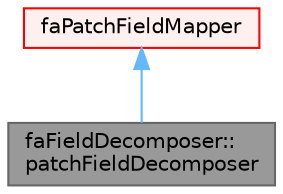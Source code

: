 digraph "faFieldDecomposer::patchFieldDecomposer"
{
 // LATEX_PDF_SIZE
  bgcolor="transparent";
  edge [fontname=Helvetica,fontsize=10,labelfontname=Helvetica,labelfontsize=10];
  node [fontname=Helvetica,fontsize=10,shape=box,height=0.2,width=0.4];
  Node1 [id="Node000001",label="faFieldDecomposer::\lpatchFieldDecomposer",height=0.2,width=0.4,color="gray40", fillcolor="grey60", style="filled", fontcolor="black",tooltip=" "];
  Node2 -> Node1 [id="edge1_Node000001_Node000002",dir="back",color="steelblue1",style="solid",tooltip=" "];
  Node2 [id="Node000002",label="faPatchFieldMapper",height=0.2,width=0.4,color="red", fillcolor="#FFF0F0", style="filled",URL="$classFoam_1_1faPatchFieldMapper.html",tooltip="A FieldMapper for finite-area patch fields."];
}
